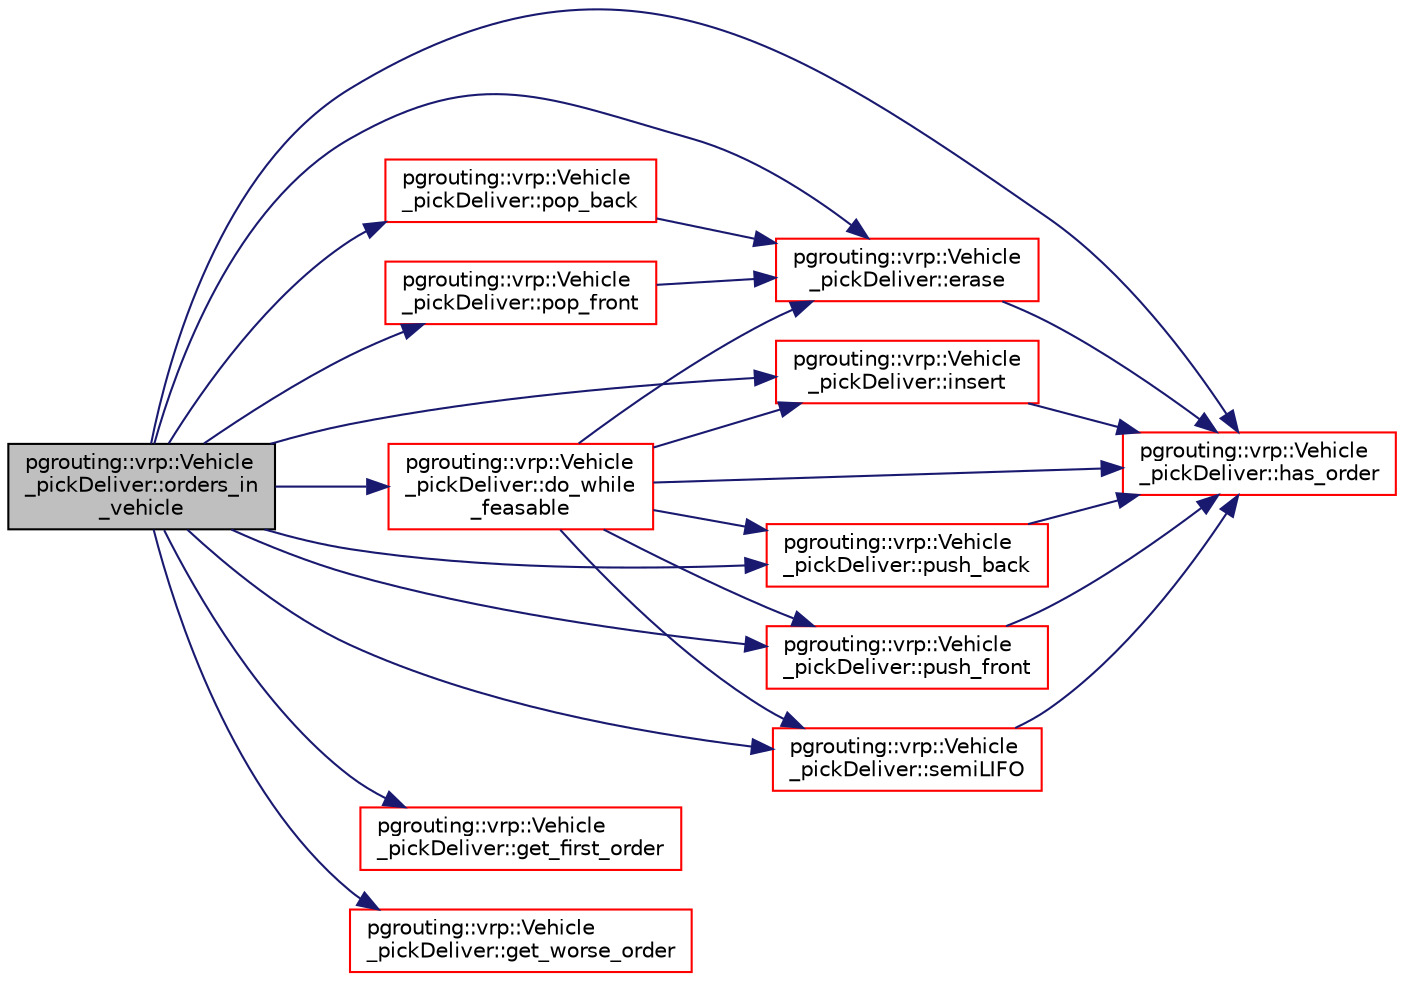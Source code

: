 digraph "pgrouting::vrp::Vehicle_pickDeliver::orders_in_vehicle"
{
  edge [fontname="Helvetica",fontsize="10",labelfontname="Helvetica",labelfontsize="10"];
  node [fontname="Helvetica",fontsize="10",shape=record];
  rankdir="LR";
  Node849 [label="pgrouting::vrp::Vehicle\l_pickDeliver::orders_in\l_vehicle",height=0.2,width=0.4,color="black", fillcolor="grey75", style="filled", fontcolor="black"];
  Node849 -> Node850 [color="midnightblue",fontsize="10",style="solid",fontname="Helvetica"];
  Node850 [label="pgrouting::vrp::Vehicle\l_pickDeliver::do_while\l_feasable",height=0.2,width=0.4,color="red", fillcolor="white", style="filled",URL="$classpgrouting_1_1vrp_1_1Vehicle__pickDeliver.html#aedf5f30b753fed6af792b114ec804636"];
  Node850 -> Node851 [color="midnightblue",fontsize="10",style="solid",fontname="Helvetica"];
  Node851 [label="pgrouting::vrp::Vehicle\l_pickDeliver::erase",height=0.2,width=0.4,color="red", fillcolor="white", style="filled",URL="$classpgrouting_1_1vrp_1_1Vehicle__pickDeliver.html#a3824b3c3af974687c0bdcc9aab615350"];
  Node851 -> Node857 [color="midnightblue",fontsize="10",style="solid",fontname="Helvetica"];
  Node857 [label="pgrouting::vrp::Vehicle\l_pickDeliver::has_order",height=0.2,width=0.4,color="red", fillcolor="white", style="filled",URL="$classpgrouting_1_1vrp_1_1Vehicle__pickDeliver.html#adb870b4b7089194de06de8471eba0767"];
  Node850 -> Node857 [color="midnightblue",fontsize="10",style="solid",fontname="Helvetica"];
  Node850 -> Node864 [color="midnightblue",fontsize="10",style="solid",fontname="Helvetica"];
  Node864 [label="pgrouting::vrp::Vehicle\l_pickDeliver::insert",height=0.2,width=0.4,color="red", fillcolor="white", style="filled",URL="$classpgrouting_1_1vrp_1_1Vehicle__pickDeliver.html#ae10bef610549433ababadd20411a5e84",tooltip="Inserts an order. "];
  Node864 -> Node857 [color="midnightblue",fontsize="10",style="solid",fontname="Helvetica"];
  Node850 -> Node891 [color="midnightblue",fontsize="10",style="solid",fontname="Helvetica"];
  Node891 [label="pgrouting::vrp::Vehicle\l_pickDeliver::push_back",height=0.2,width=0.4,color="red", fillcolor="white", style="filled",URL="$classpgrouting_1_1vrp_1_1Vehicle__pickDeliver.html#aa894fd15242682756ea30cc1bbd6aa42",tooltip="puts an order at the end of the truck "];
  Node891 -> Node857 [color="midnightblue",fontsize="10",style="solid",fontname="Helvetica"];
  Node850 -> Node892 [color="midnightblue",fontsize="10",style="solid",fontname="Helvetica"];
  Node892 [label="pgrouting::vrp::Vehicle\l_pickDeliver::push_front",height=0.2,width=0.4,color="red", fillcolor="white", style="filled",URL="$classpgrouting_1_1vrp_1_1Vehicle__pickDeliver.html#a34330126d1614d29dff7fc48a6a43f69",tooltip="Puts an order at the end front of the truck. "];
  Node892 -> Node857 [color="midnightblue",fontsize="10",style="solid",fontname="Helvetica"];
  Node850 -> Node893 [color="midnightblue",fontsize="10",style="solid",fontname="Helvetica"];
  Node893 [label="pgrouting::vrp::Vehicle\l_pickDeliver::semiLIFO",height=0.2,width=0.4,color="red", fillcolor="white", style="filled",URL="$classpgrouting_1_1vrp_1_1Vehicle__pickDeliver.html#a59a88f45361f562c3c7b2391539de7b0",tooltip="Inserts an order In semi-Lifo order. "];
  Node893 -> Node857 [color="midnightblue",fontsize="10",style="solid",fontname="Helvetica"];
  Node849 -> Node851 [color="midnightblue",fontsize="10",style="solid",fontname="Helvetica"];
  Node849 -> Node896 [color="midnightblue",fontsize="10",style="solid",fontname="Helvetica"];
  Node896 [label="pgrouting::vrp::Vehicle\l_pickDeliver::get_first_order",height=0.2,width=0.4,color="red", fillcolor="white", style="filled",URL="$classpgrouting_1_1vrp_1_1Vehicle__pickDeliver.html#a9dd0efadc2c3f02a19c320b3cb7d6814"];
  Node849 -> Node898 [color="midnightblue",fontsize="10",style="solid",fontname="Helvetica"];
  Node898 [label="pgrouting::vrp::Vehicle\l_pickDeliver::get_worse_order",height=0.2,width=0.4,color="red", fillcolor="white", style="filled",URL="$classpgrouting_1_1vrp_1_1Vehicle__pickDeliver.html#ae986b7aeb637a21092142846e6c99799"];
  Node849 -> Node857 [color="midnightblue",fontsize="10",style="solid",fontname="Helvetica"];
  Node849 -> Node864 [color="midnightblue",fontsize="10",style="solid",fontname="Helvetica"];
  Node849 -> Node900 [color="midnightblue",fontsize="10",style="solid",fontname="Helvetica"];
  Node900 [label="pgrouting::vrp::Vehicle\l_pickDeliver::pop_back",height=0.2,width=0.4,color="red", fillcolor="white", style="filled",URL="$classpgrouting_1_1vrp_1_1Vehicle__pickDeliver.html#a1cc938f784f87e65647aa90e3f9946a2",tooltip="The order that is picked last is removed. "];
  Node900 -> Node851 [color="midnightblue",fontsize="10",style="solid",fontname="Helvetica"];
  Node849 -> Node901 [color="midnightblue",fontsize="10",style="solid",fontname="Helvetica"];
  Node901 [label="pgrouting::vrp::Vehicle\l_pickDeliver::pop_front",height=0.2,width=0.4,color="red", fillcolor="white", style="filled",URL="$classpgrouting_1_1vrp_1_1Vehicle__pickDeliver.html#acaadbc4ac95ca48c7151fe4631fbe259"];
  Node901 -> Node851 [color="midnightblue",fontsize="10",style="solid",fontname="Helvetica"];
  Node849 -> Node891 [color="midnightblue",fontsize="10",style="solid",fontname="Helvetica"];
  Node849 -> Node892 [color="midnightblue",fontsize="10",style="solid",fontname="Helvetica"];
  Node849 -> Node893 [color="midnightblue",fontsize="10",style="solid",fontname="Helvetica"];
}
